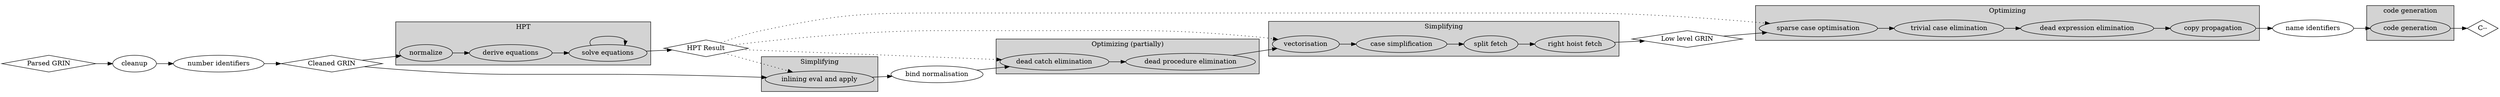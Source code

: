 digraph "GRIN Compiler" {

graph [ rankdir = LR ];

//data
"Parsed GRIN" [ shape = diamond ];
"Cleaned GRIN" [ shape = diamond ];
"HPT Result" [ shape = diamond ];
"Low level GRIN" [ shape = diamond ];
"C--" [ shape = diamond ];

subgraph cluster_hpt {
	label = "HPT";
	bgcolor=lightgrey;
	
	"normalize";
	"derive equations";
	"solve equations";
}

//compiler parts
subgraph cluster_simplifying_part1 {
	label = "Simplifying";
	bgcolor=lightgrey;

	"inlining eval and apply";
}

subgraph cluster_optimizing_part {
	label = "Optimizing (partially)";
	bgcolor=lightgrey;

	"dead procedure elimination";
	"dead catch elimination";
}

subgraph cluster_simplifying_part2 {
	label = "Simplifying";
	bgcolor=lightgrey;

	"vectorisation";
	"case simplification";
	"split fetch";
	"right hoist fetch";
}


subgraph cluster_optimizing {
	label = "Optimizing";
	bgcolor=lightgrey;

	"sparse case optimisation";
	"trivial case elimination";
	"dead expression elimination";
	"copy propagation";
}

subgraph misc {
	"cleanup";
	"number identifiers";
	"bind normalisation";
	"name identifiers";
}

subgraph cluster_codegeneration {
	label = "code generation";
	bgcolor=lightgrey;
	
	"code generation";
}

//workings of the GRIN  compiler:
//data -> transformations -> data

"Parsed GRIN" -> "cleanup" -> "number identifiers" -> "Cleaned GRIN";

"Cleaned GRIN" -> "normalize" -> "derive equations" -> "solve equations" -> "solve equations" -> "HPT Result";

"Cleaned GRIN" -> "inlining eval and apply" -> "bind normalisation" -> "dead catch elimination" -> "dead procedure elimination" -> "vectorisation" -> "case simplification" -> "split fetch" -> "right hoist fetch" -> "Low level GRIN";

"Low level GRIN" -> "sparse case optimisation" -> "trivial case elimination" -> "dead expression elimination" -> "copy propagation" -> "name identifiers" -> "code generation" -> "C--";

//extra data needed:
//data -> transformation
"HPT Result" -> "inlining eval and apply" [ style = dotted ];
"HPT Result" -> "vectorisation" [ style = dotted ];
"HPT Result" -> "sparse case optimisation" [ style = dotted ];
"HPT Result" -> "dead catch elimination" [ style = dotted ];

}
